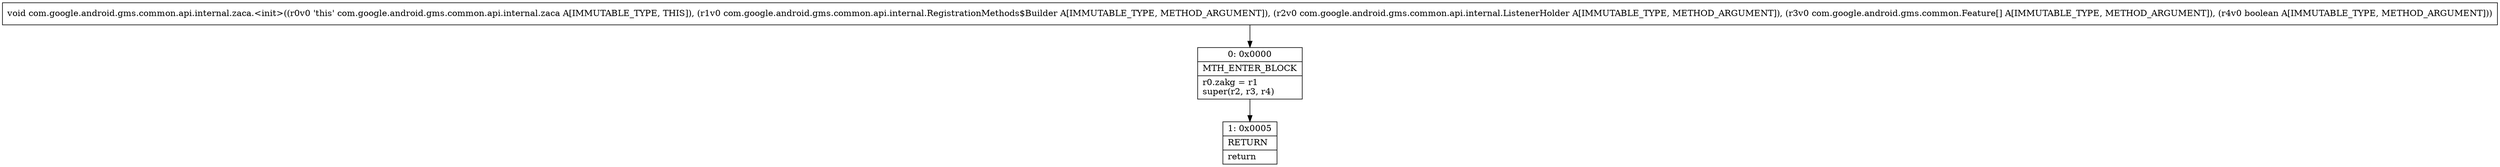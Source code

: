 digraph "CFG forcom.google.android.gms.common.api.internal.zaca.\<init\>(Lcom\/google\/android\/gms\/common\/api\/internal\/RegistrationMethods$Builder;Lcom\/google\/android\/gms\/common\/api\/internal\/ListenerHolder;[Lcom\/google\/android\/gms\/common\/Feature;Z)V" {
Node_0 [shape=record,label="{0\:\ 0x0000|MTH_ENTER_BLOCK\l|r0.zakg = r1\lsuper(r2, r3, r4)\l}"];
Node_1 [shape=record,label="{1\:\ 0x0005|RETURN\l|return\l}"];
MethodNode[shape=record,label="{void com.google.android.gms.common.api.internal.zaca.\<init\>((r0v0 'this' com.google.android.gms.common.api.internal.zaca A[IMMUTABLE_TYPE, THIS]), (r1v0 com.google.android.gms.common.api.internal.RegistrationMethods$Builder A[IMMUTABLE_TYPE, METHOD_ARGUMENT]), (r2v0 com.google.android.gms.common.api.internal.ListenerHolder A[IMMUTABLE_TYPE, METHOD_ARGUMENT]), (r3v0 com.google.android.gms.common.Feature[] A[IMMUTABLE_TYPE, METHOD_ARGUMENT]), (r4v0 boolean A[IMMUTABLE_TYPE, METHOD_ARGUMENT])) }"];
MethodNode -> Node_0;
Node_0 -> Node_1;
}

